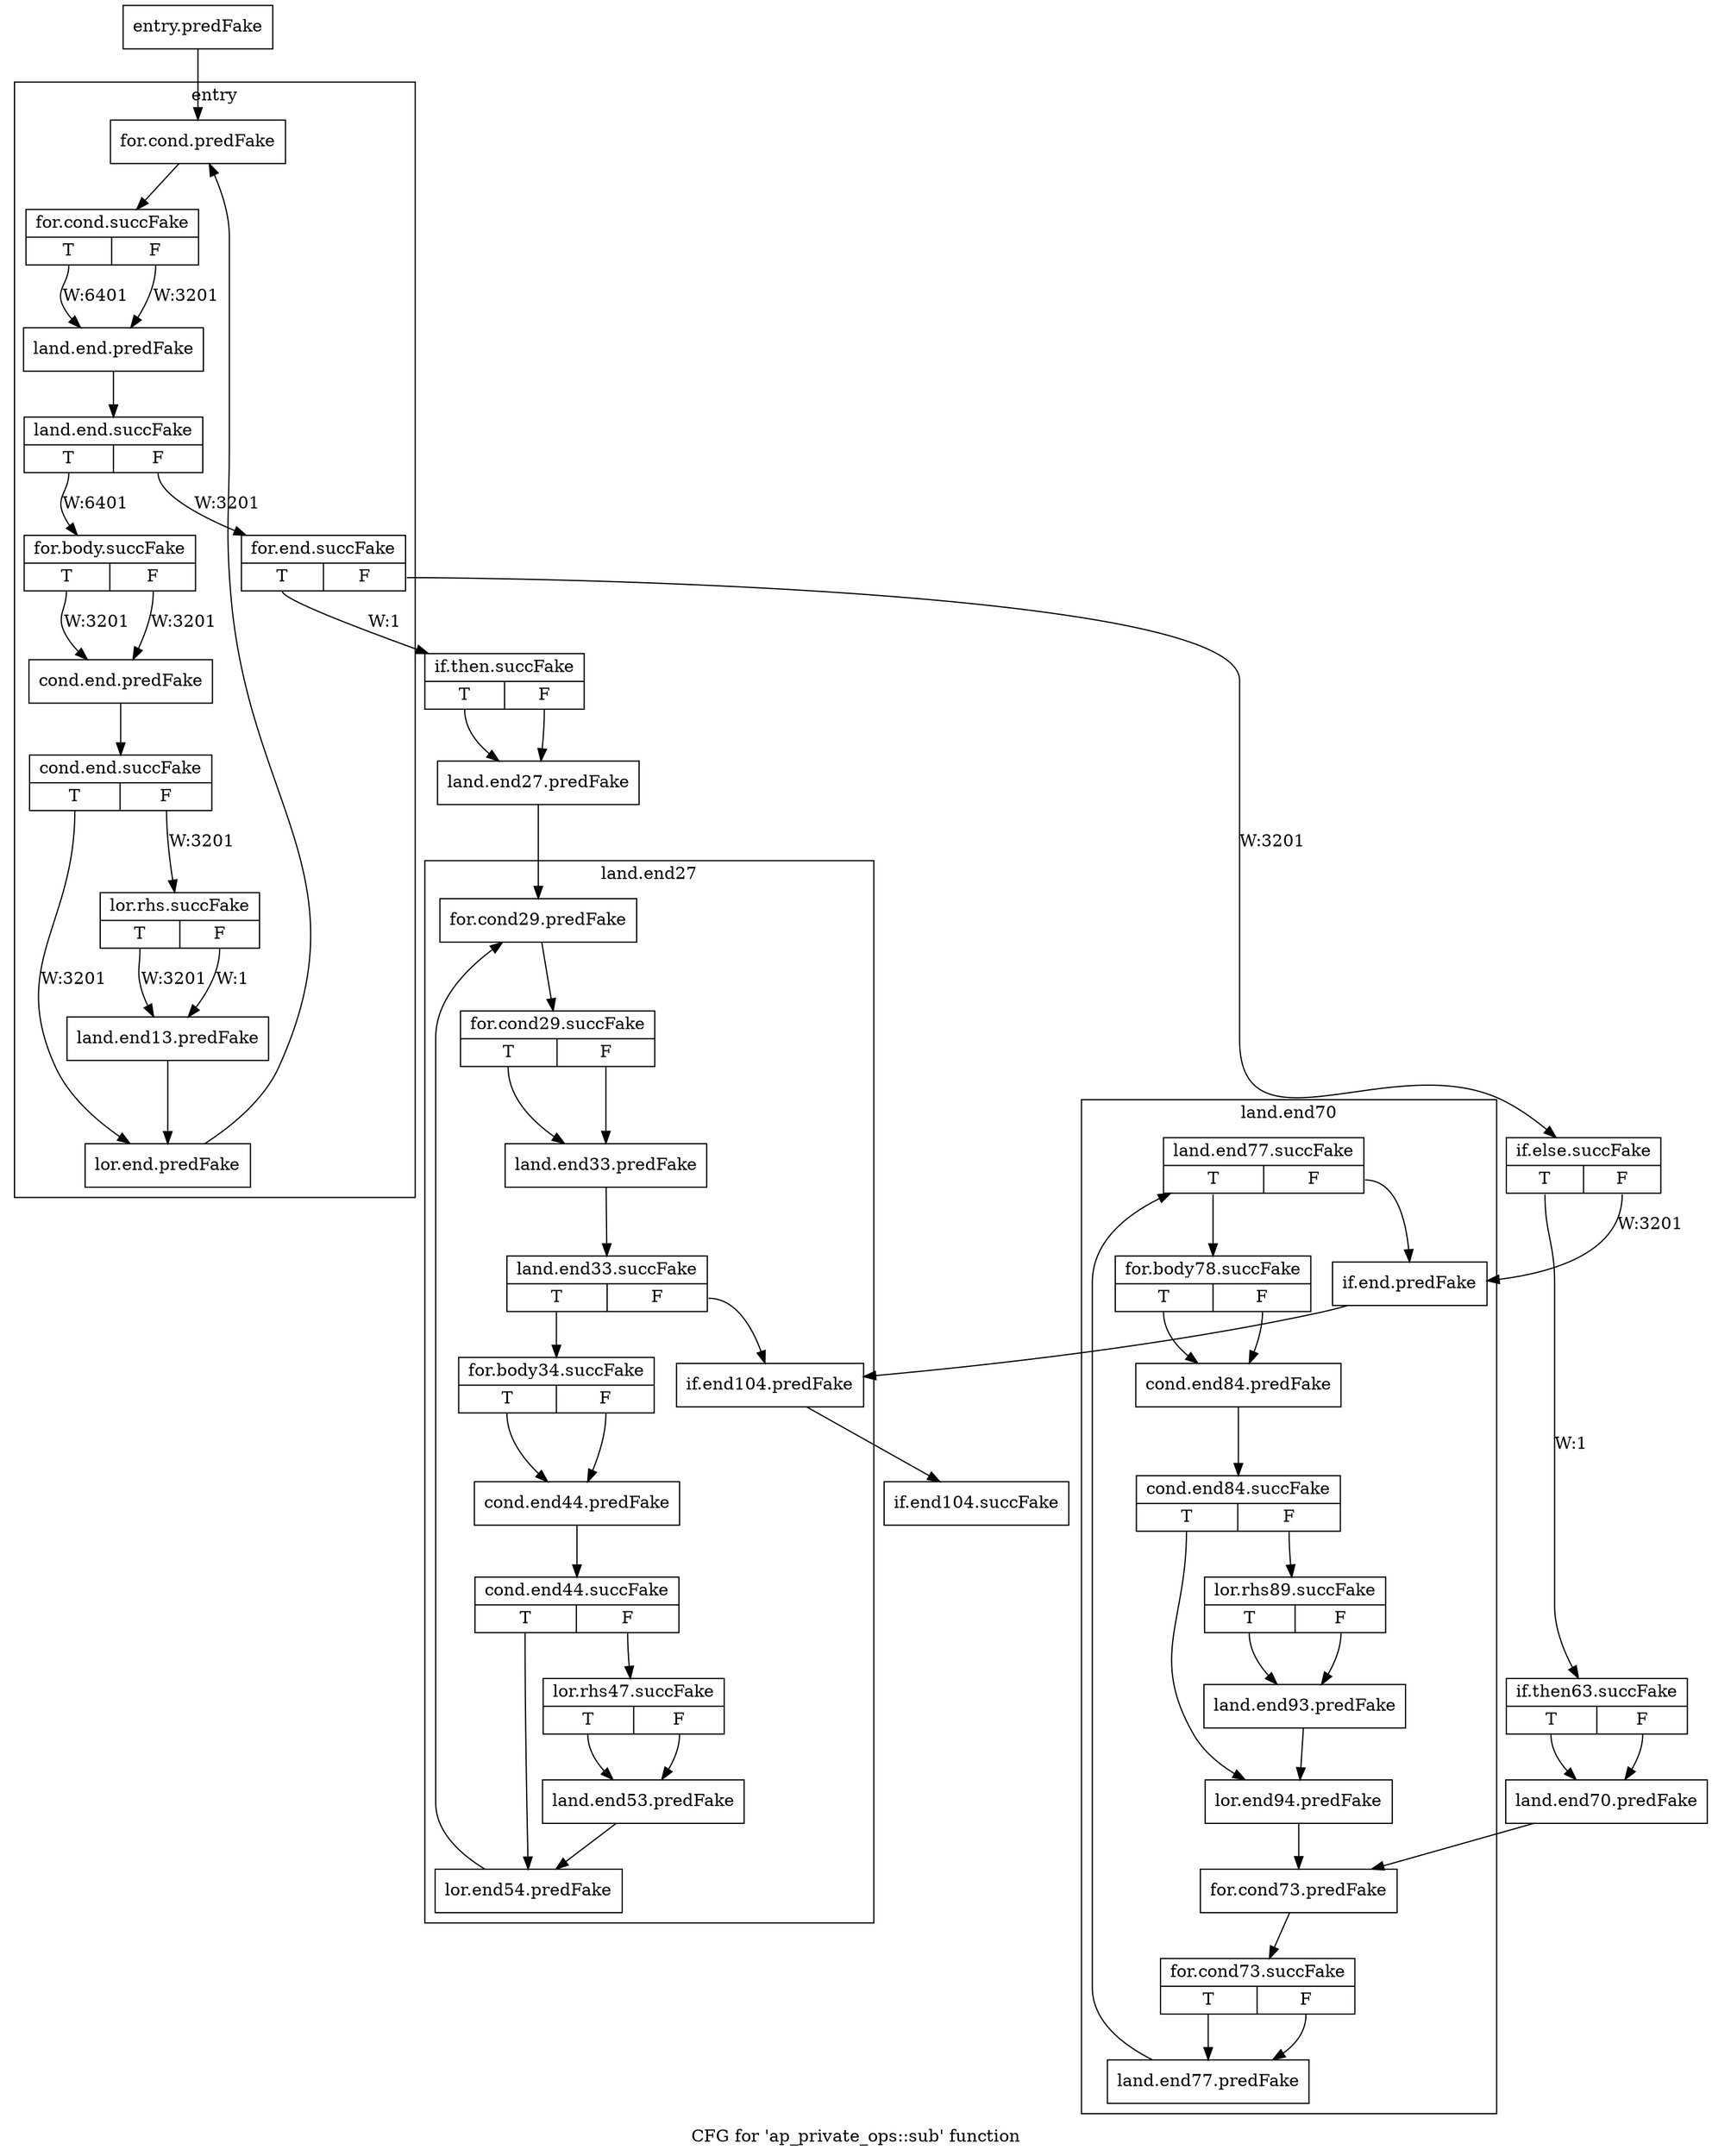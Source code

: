 digraph "CFG for 'ap_private_ops::sub' function" {
	label="CFG for 'ap_private_ops::sub' function";

	Node0x3dd64e0 [shape=record,filename="",linenumber="",label="{entry.predFake}"];
	Node0x3dd64e0 -> Node0x3dd6d50[ callList="" memoryops="" filename="/tools/Xilinx/Vitis_HLS/2022.1/include/etc/ap_private.h" execusionnum="3200"];
	Node0x3ed0610 [shape=record,filename="/tools/Xilinx/Vitis_HLS/2022.1/include/etc/ap_private.h",linenumber="626",label="{for.end.succFake|{<s0>T|<s1>F}}"];
	Node0x3ed0610:s0 -> Node0x3ed06f0[label="W:1" callList="" memoryops="" filename="/tools/Xilinx/Vitis_HLS/2022.1/include/etc/ap_private.h" execusionnum="0"];
	Node0x3ed0610:s1 -> Node0x3ed1140[label="W:3201" callList="" memoryops="" filename="/tools/Xilinx/Vitis_HLS/2022.1/include/etc/ap_private.h" execusionnum="3200"];
	Node0x3ed06f0 [shape=record,filename="/tools/Xilinx/Vitis_HLS/2022.1/include/etc/ap_private.h",linenumber="627",label="{if.then.succFake|{<s0>T|<s1>F}}"];
	Node0x3ed06f0:s0 -> Node0x3dd7200[ callList="" memoryops="" filename="/tools/Xilinx/Vitis_HLS/2022.1/include/etc/ap_private.h" execusionnum="0"];
	Node0x3ed06f0:s1 -> Node0x3dd7200;
	Node0x3dd7200 [shape=record,filename="/tools/Xilinx/Vitis_HLS/2022.1/include/etc/ap_private.h",linenumber="627",label="{land.end27.predFake}"];
	Node0x3dd7200 -> Node0x3dd7250[ callList="" memoryops="" filename="/tools/Xilinx/Vitis_HLS/2022.1/include/etc/ap_private.h" execusionnum="0"];
	Node0x3ed1140 [shape=record,filename="/tools/Xilinx/Vitis_HLS/2022.1/include/etc/ap_private.h",linenumber="633",label="{if.else.succFake|{<s0>T|<s1>F}}"];
	Node0x3ed1140:s0 -> Node0x3ed1250[label="W:1" callList="" memoryops="" filename="/tools/Xilinx/Vitis_HLS/2022.1/include/etc/ap_private.h" execusionnum="0"];
	Node0x3ed1140:s1 -> Node0x3dd7bb0[label="W:3201"];
	Node0x3ed1250 [shape=record,filename="/tools/Xilinx/Vitis_HLS/2022.1/include/etc/ap_private.h",linenumber="634",label="{if.then63.succFake|{<s0>T|<s1>F}}"];
	Node0x3ed1250:s0 -> Node0x3dd7750[ callList="" memoryops="" filename="/tools/Xilinx/Vitis_HLS/2022.1/include/etc/ap_private.h" execusionnum="0"];
	Node0x3ed1250:s1 -> Node0x3dd7750;
	Node0x3dd7750 [shape=record,filename="/tools/Xilinx/Vitis_HLS/2022.1/include/etc/ap_private.h",linenumber="634",label="{land.end70.predFake}"];
	Node0x3dd7750 -> Node0x3dd77a0[ callList="" memoryops="" filename="/tools/Xilinx/Vitis_HLS/2022.1/include/etc/ap_private.h" execusionnum="0"];
	Node0x3dd7bb0 [shape=record,filename="",linenumber="",label="{if.end.predFake}"];
	Node0x3dd7bb0 -> Node0x3dd7c00[ callList="" memoryops="" filename="" execusionnum="0"];
	Node0x3dd7c00 [shape=record,filename="/tools/Xilinx/Vitis_HLS/2022.1/include/etc/ap_private.h",linenumber="641",label="{if.end104.predFake}"];
	Node0x3dd7c00 -> Node0x3ed1e60[ callList="" memoryops="" filename="/tools/Xilinx/Vitis_HLS/2022.1/include/etc/ap_private.h" execusionnum="0"];
	Node0x3ed1e60 [shape=record,filename="/tools/Xilinx/Vitis_HLS/2022.1/include/etc/ap_private.h",linenumber="641",label="{if.end104.succFake}"];
subgraph cluster_0 {
	label="land.end27";
	tripcount="0";
	invocationtime="-1";

	Node0x3dd7250 [shape=record,filename="/tools/Xilinx/Vitis_HLS/2022.1/include/etc/ap_private.h",linenumber="628",label="{for.cond29.predFake}"];
	Node0x3dd7250 -> Node0x3ed0960[ callList="" memoryops="" filename="/tools/Xilinx/Vitis_HLS/2022.1/include/etc/ap_private.h" execusionnum="0"];
	Node0x3dd72f0 [shape=record,filename="/tools/Xilinx/Vitis_HLS/2022.1/include/etc/ap_private.h",linenumber="628",label="{land.end33.predFake}"];
	Node0x3dd72f0 -> Node0x3ed0b20[ callList="" memoryops="" filename="/tools/Xilinx/Vitis_HLS/2022.1/include/etc/ap_private.h" execusionnum="0"];
	Node0x3dd7430 [shape=record,filename="/tools/Xilinx/Vitis_HLS/2022.1/include/etc/ap_private.h",linenumber="629",label="{cond.end44.predFake}"];
	Node0x3dd7430 -> Node0x3ed0dc0[ callList="" memoryops="" filename="/tools/Xilinx/Vitis_HLS/2022.1/include/etc/ap_private.h" execusionnum="0"];
	Node0x3dd7520 [shape=record,filename="/tools/Xilinx/Vitis_HLS/2022.1/include/etc/ap_private.h",linenumber="630",label="{land.end53.predFake}"];
	Node0x3dd7520 -> Node0x3dd7570[ callList="" memoryops="" filename="/tools/Xilinx/Vitis_HLS/2022.1/include/etc/ap_private.h" execusionnum="0"];
	Node0x3dd7570 [shape=record,filename="/tools/Xilinx/Vitis_HLS/2022.1/include/etc/ap_private.h",linenumber="630",label="{lor.end54.predFake}"];
	Node0x3dd7570 -> Node0x3dd7250[ callList="" memoryops="" filename="/tools/Xilinx/Vitis_HLS/2022.1/include/etc/ap_private.h" execusionnum="0"];
	Node0x3ed0960 [shape=record,filename="/tools/Xilinx/Vitis_HLS/2022.1/include/etc/ap_private.h",linenumber="628",label="{for.cond29.succFake|{<s0>T|<s1>F}}"];
	Node0x3ed0960:s0 -> Node0x3dd72f0[ callList="" memoryops="" filename="/tools/Xilinx/Vitis_HLS/2022.1/include/etc/ap_private.h" execusionnum="0"];
	Node0x3ed0960:s1 -> Node0x3dd72f0;
	Node0x3ed0b20 [shape=record,filename="/tools/Xilinx/Vitis_HLS/2022.1/include/etc/ap_private.h",linenumber="628",label="{land.end33.succFake|{<s0>T|<s1>F}}"];
	Node0x3ed0b20:s0 -> Node0x3ed0c30[ callList="" memoryops="" filename="/tools/Xilinx/Vitis_HLS/2022.1/include/etc/ap_private.h" execusionnum="0"];
	Node0x3ed0b20:s1 -> Node0x3dd7c00[ callList="" memoryops="" filename="/tools/Xilinx/Vitis_HLS/2022.1/include/etc/ap_private.h" execusionnum="0"];
	Node0x3ed0c30 [shape=record,filename="/tools/Xilinx/Vitis_HLS/2022.1/include/etc/ap_private.h",linenumber="629",label="{for.body34.succFake|{<s0>T|<s1>F}}"];
	Node0x3ed0c30:s0 -> Node0x3dd7430[ callList="" memoryops="" filename="/tools/Xilinx/Vitis_HLS/2022.1/include/etc/ap_private.h" execusionnum="0"];
	Node0x3ed0c30:s1 -> Node0x3dd7430[ callList="" memoryops="" filename="/tools/Xilinx/Vitis_HLS/2022.1/include/etc/ap_private.h" execusionnum="0"];
	Node0x3ed0dc0 [shape=record,filename="/tools/Xilinx/Vitis_HLS/2022.1/include/etc/ap_private.h",linenumber="630",label="{cond.end44.succFake|{<s0>T|<s1>F}}"];
	Node0x3ed0dc0:s0 -> Node0x3dd7570;
	Node0x3ed0dc0:s1 -> Node0x3ed0ed0[ callList="" memoryops="" filename="/tools/Xilinx/Vitis_HLS/2022.1/include/etc/ap_private.h" execusionnum="0"];
	Node0x3ed0ed0 [shape=record,filename="/tools/Xilinx/Vitis_HLS/2022.1/include/etc/ap_private.h",linenumber="630",label="{lor.rhs47.succFake|{<s0>T|<s1>F}}"];
	Node0x3ed0ed0:s0 -> Node0x3dd7520[ callList="" memoryops="" filename="/tools/Xilinx/Vitis_HLS/2022.1/include/etc/ap_private.h" execusionnum="0"];
	Node0x3ed0ed0:s1 -> Node0x3dd7520;
}
subgraph cluster_1 {
	label="land.end70";
	tripcount="0";
	invocationtime="-1";

	Node0x3dd77a0 [shape=record,filename="/tools/Xilinx/Vitis_HLS/2022.1/include/etc/ap_private.h",linenumber="635",label="{for.cond73.predFake}"];
	Node0x3dd77a0 -> Node0x3ed14c0[ callList="" memoryops="" filename="/tools/Xilinx/Vitis_HLS/2022.1/include/etc/ap_private.h" execusionnum="0"];
	Node0x3dd7840 [shape=record,filename="/tools/Xilinx/Vitis_HLS/2022.1/include/etc/ap_private.h",linenumber="635",label="{land.end77.predFake}"];
	Node0x3dd7840 -> Node0x3ed1680[ callList="" memoryops="" filename="/tools/Xilinx/Vitis_HLS/2022.1/include/etc/ap_private.h" execusionnum="0"];
	Node0x3dd7980 [shape=record,filename="/tools/Xilinx/Vitis_HLS/2022.1/include/etc/ap_private.h",linenumber="636",label="{cond.end84.predFake}"];
	Node0x3dd7980 -> Node0x3ed1920[ callList="" memoryops="" filename="/tools/Xilinx/Vitis_HLS/2022.1/include/etc/ap_private.h" execusionnum="0"];
	Node0x3dd7a70 [shape=record,filename="/tools/Xilinx/Vitis_HLS/2022.1/include/etc/ap_private.h",linenumber="637",label="{land.end93.predFake}"];
	Node0x3dd7a70 -> Node0x3dd7ac0[ callList="" memoryops="" filename="/tools/Xilinx/Vitis_HLS/2022.1/include/etc/ap_private.h" execusionnum="0"];
	Node0x3dd7ac0 [shape=record,filename="/tools/Xilinx/Vitis_HLS/2022.1/include/etc/ap_private.h",linenumber="637",label="{lor.end94.predFake}"];
	Node0x3dd7ac0 -> Node0x3dd77a0[ callList="" memoryops="" filename="/tools/Xilinx/Vitis_HLS/2022.1/include/etc/ap_private.h" execusionnum="0"];
	Node0x3ed14c0 [shape=record,filename="/tools/Xilinx/Vitis_HLS/2022.1/include/etc/ap_private.h",linenumber="635",label="{for.cond73.succFake|{<s0>T|<s1>F}}"];
	Node0x3ed14c0:s0 -> Node0x3dd7840[ callList="" memoryops="" filename="/tools/Xilinx/Vitis_HLS/2022.1/include/etc/ap_private.h" execusionnum="0"];
	Node0x3ed14c0:s1 -> Node0x3dd7840;
	Node0x3ed1680 [shape=record,filename="/tools/Xilinx/Vitis_HLS/2022.1/include/etc/ap_private.h",linenumber="635",label="{land.end77.succFake|{<s0>T|<s1>F}}"];
	Node0x3ed1680:s0 -> Node0x3ed1790[ callList="" memoryops="" filename="/tools/Xilinx/Vitis_HLS/2022.1/include/etc/ap_private.h" execusionnum="0"];
	Node0x3ed1680:s1 -> Node0x3dd7bb0[ callList="" memoryops="" filename="/tools/Xilinx/Vitis_HLS/2022.1/include/etc/ap_private.h" execusionnum="0"];
	Node0x3ed1790 [shape=record,filename="/tools/Xilinx/Vitis_HLS/2022.1/include/etc/ap_private.h",linenumber="636",label="{for.body78.succFake|{<s0>T|<s1>F}}"];
	Node0x3ed1790:s0 -> Node0x3dd7980[ callList="" memoryops="" filename="/tools/Xilinx/Vitis_HLS/2022.1/include/etc/ap_private.h" execusionnum="0"];
	Node0x3ed1790:s1 -> Node0x3dd7980[ callList="" memoryops="" filename="/tools/Xilinx/Vitis_HLS/2022.1/include/etc/ap_private.h" execusionnum="0"];
	Node0x3ed1920 [shape=record,filename="/tools/Xilinx/Vitis_HLS/2022.1/include/etc/ap_private.h",linenumber="637",label="{cond.end84.succFake|{<s0>T|<s1>F}}"];
	Node0x3ed1920:s0 -> Node0x3dd7ac0;
	Node0x3ed1920:s1 -> Node0x3ed1a30[ callList="" memoryops="" filename="/tools/Xilinx/Vitis_HLS/2022.1/include/etc/ap_private.h" execusionnum="0"];
	Node0x3ed1a30 [shape=record,filename="/tools/Xilinx/Vitis_HLS/2022.1/include/etc/ap_private.h",linenumber="637",label="{lor.rhs89.succFake|{<s0>T|<s1>F}}"];
	Node0x3ed1a30:s0 -> Node0x3dd7a70[ callList="" memoryops="" filename="/tools/Xilinx/Vitis_HLS/2022.1/include/etc/ap_private.h" execusionnum="0"];
	Node0x3ed1a30:s1 -> Node0x3dd7a70;
}
subgraph cluster_2 {
	label="entry";
	tripcount="6400";
	invocationtime="3200";

	Node0x3dd6d50 [shape=record,filename="/tools/Xilinx/Vitis_HLS/2022.1/include/etc/ap_private.h",linenumber="621",label="{for.cond.predFake}"];
	Node0x3dd6d50 -> Node0x3ece8f0[ callList="" memoryops="" filename="/tools/Xilinx/Vitis_HLS/2022.1/include/etc/ap_private.h" execusionnum="9600"];
	Node0x3dd6df0 [shape=record,filename="/tools/Xilinx/Vitis_HLS/2022.1/include/etc/ap_private.h",linenumber="621",label="{land.end.predFake}"];
	Node0x3dd6df0 -> Node0x3eceab0[ callList="" memoryops="" filename="/tools/Xilinx/Vitis_HLS/2022.1/include/etc/ap_private.h" execusionnum="9600"];
	Node0x3dd6f30 [shape=record,filename="/tools/Xilinx/Vitis_HLS/2022.1/include/etc/ap_private.h",linenumber="622",label="{cond.end.predFake}"];
	Node0x3dd6f30 -> Node0x3ed0260[ callList="" memoryops="" filename="/tools/Xilinx/Vitis_HLS/2022.1/include/etc/ap_private.h" execusionnum="6400"];
	Node0x3dd7020 [shape=record,filename="/tools/Xilinx/Vitis_HLS/2022.1/include/etc/ap_private.h",linenumber="623",label="{land.end13.predFake}"];
	Node0x3dd7020 -> Node0x3dd7070[ callList="" memoryops="" filename="/tools/Xilinx/Vitis_HLS/2022.1/include/etc/ap_private.h" execusionnum="3200"];
	Node0x3dd7070 [shape=record,filename="/tools/Xilinx/Vitis_HLS/2022.1/include/etc/ap_private.h",linenumber="623",label="{lor.end.predFake}"];
	Node0x3dd7070 -> Node0x3dd6d50[ callList="" memoryops="" filename="/tools/Xilinx/Vitis_HLS/2022.1/include/etc/ap_private.h" execusionnum="6400"];
	Node0x3ece8f0 [shape=record,filename="/tools/Xilinx/Vitis_HLS/2022.1/include/etc/ap_private.h",linenumber="621",label="{for.cond.succFake|{<s0>T|<s1>F}}"];
	Node0x3ece8f0:s0 -> Node0x3dd6df0[label="W:6401" callList="" memoryops="" filename="/tools/Xilinx/Vitis_HLS/2022.1/include/etc/ap_private.h" execusionnum="6400"];
	Node0x3ece8f0:s1 -> Node0x3dd6df0[label="W:3201"];
	Node0x3eceab0 [shape=record,filename="/tools/Xilinx/Vitis_HLS/2022.1/include/etc/ap_private.h",linenumber="621",label="{land.end.succFake|{<s0>T|<s1>F}}"];
	Node0x3eceab0:s0 -> Node0x3ed00a0[label="W:6401" callList="" memoryops="" filename="/tools/Xilinx/Vitis_HLS/2022.1/include/etc/ap_private.h" execusionnum="6400"];
	Node0x3eceab0:s1 -> Node0x3ed0610[label="W:3201" callList="" memoryops="" filename="/tools/Xilinx/Vitis_HLS/2022.1/include/etc/ap_private.h" execusionnum="3200"];
	Node0x3ed00a0 [shape=record,filename="/tools/Xilinx/Vitis_HLS/2022.1/include/etc/ap_private.h",linenumber="622",label="{for.body.succFake|{<s0>T|<s1>F}}"];
	Node0x3ed00a0:s0 -> Node0x3dd6f30[label="W:3201" callList="" memoryops="" filename="/tools/Xilinx/Vitis_HLS/2022.1/include/etc/ap_private.h" execusionnum="3200"];
	Node0x3ed00a0:s1 -> Node0x3dd6f30[label="W:3201" callList="" memoryops="" filename="/tools/Xilinx/Vitis_HLS/2022.1/include/etc/ap_private.h" execusionnum="3200"];
	Node0x3ed0260 [shape=record,filename="/tools/Xilinx/Vitis_HLS/2022.1/include/etc/ap_private.h",linenumber="623",label="{cond.end.succFake|{<s0>T|<s1>F}}"];
	Node0x3ed0260:s0 -> Node0x3dd7070[label="W:3201"];
	Node0x3ed0260:s1 -> Node0x3ed0370[label="W:3201" callList="" memoryops="" filename="/tools/Xilinx/Vitis_HLS/2022.1/include/etc/ap_private.h" execusionnum="3200"];
	Node0x3ed0370 [shape=record,filename="/tools/Xilinx/Vitis_HLS/2022.1/include/etc/ap_private.h",linenumber="623",label="{lor.rhs.succFake|{<s0>T|<s1>F}}"];
	Node0x3ed0370:s0 -> Node0x3dd7020[label="W:3201" callList="" memoryops="" filename="/tools/Xilinx/Vitis_HLS/2022.1/include/etc/ap_private.h" execusionnum="3200"];
	Node0x3ed0370:s1 -> Node0x3dd7020[label="W:1"];
}
}
